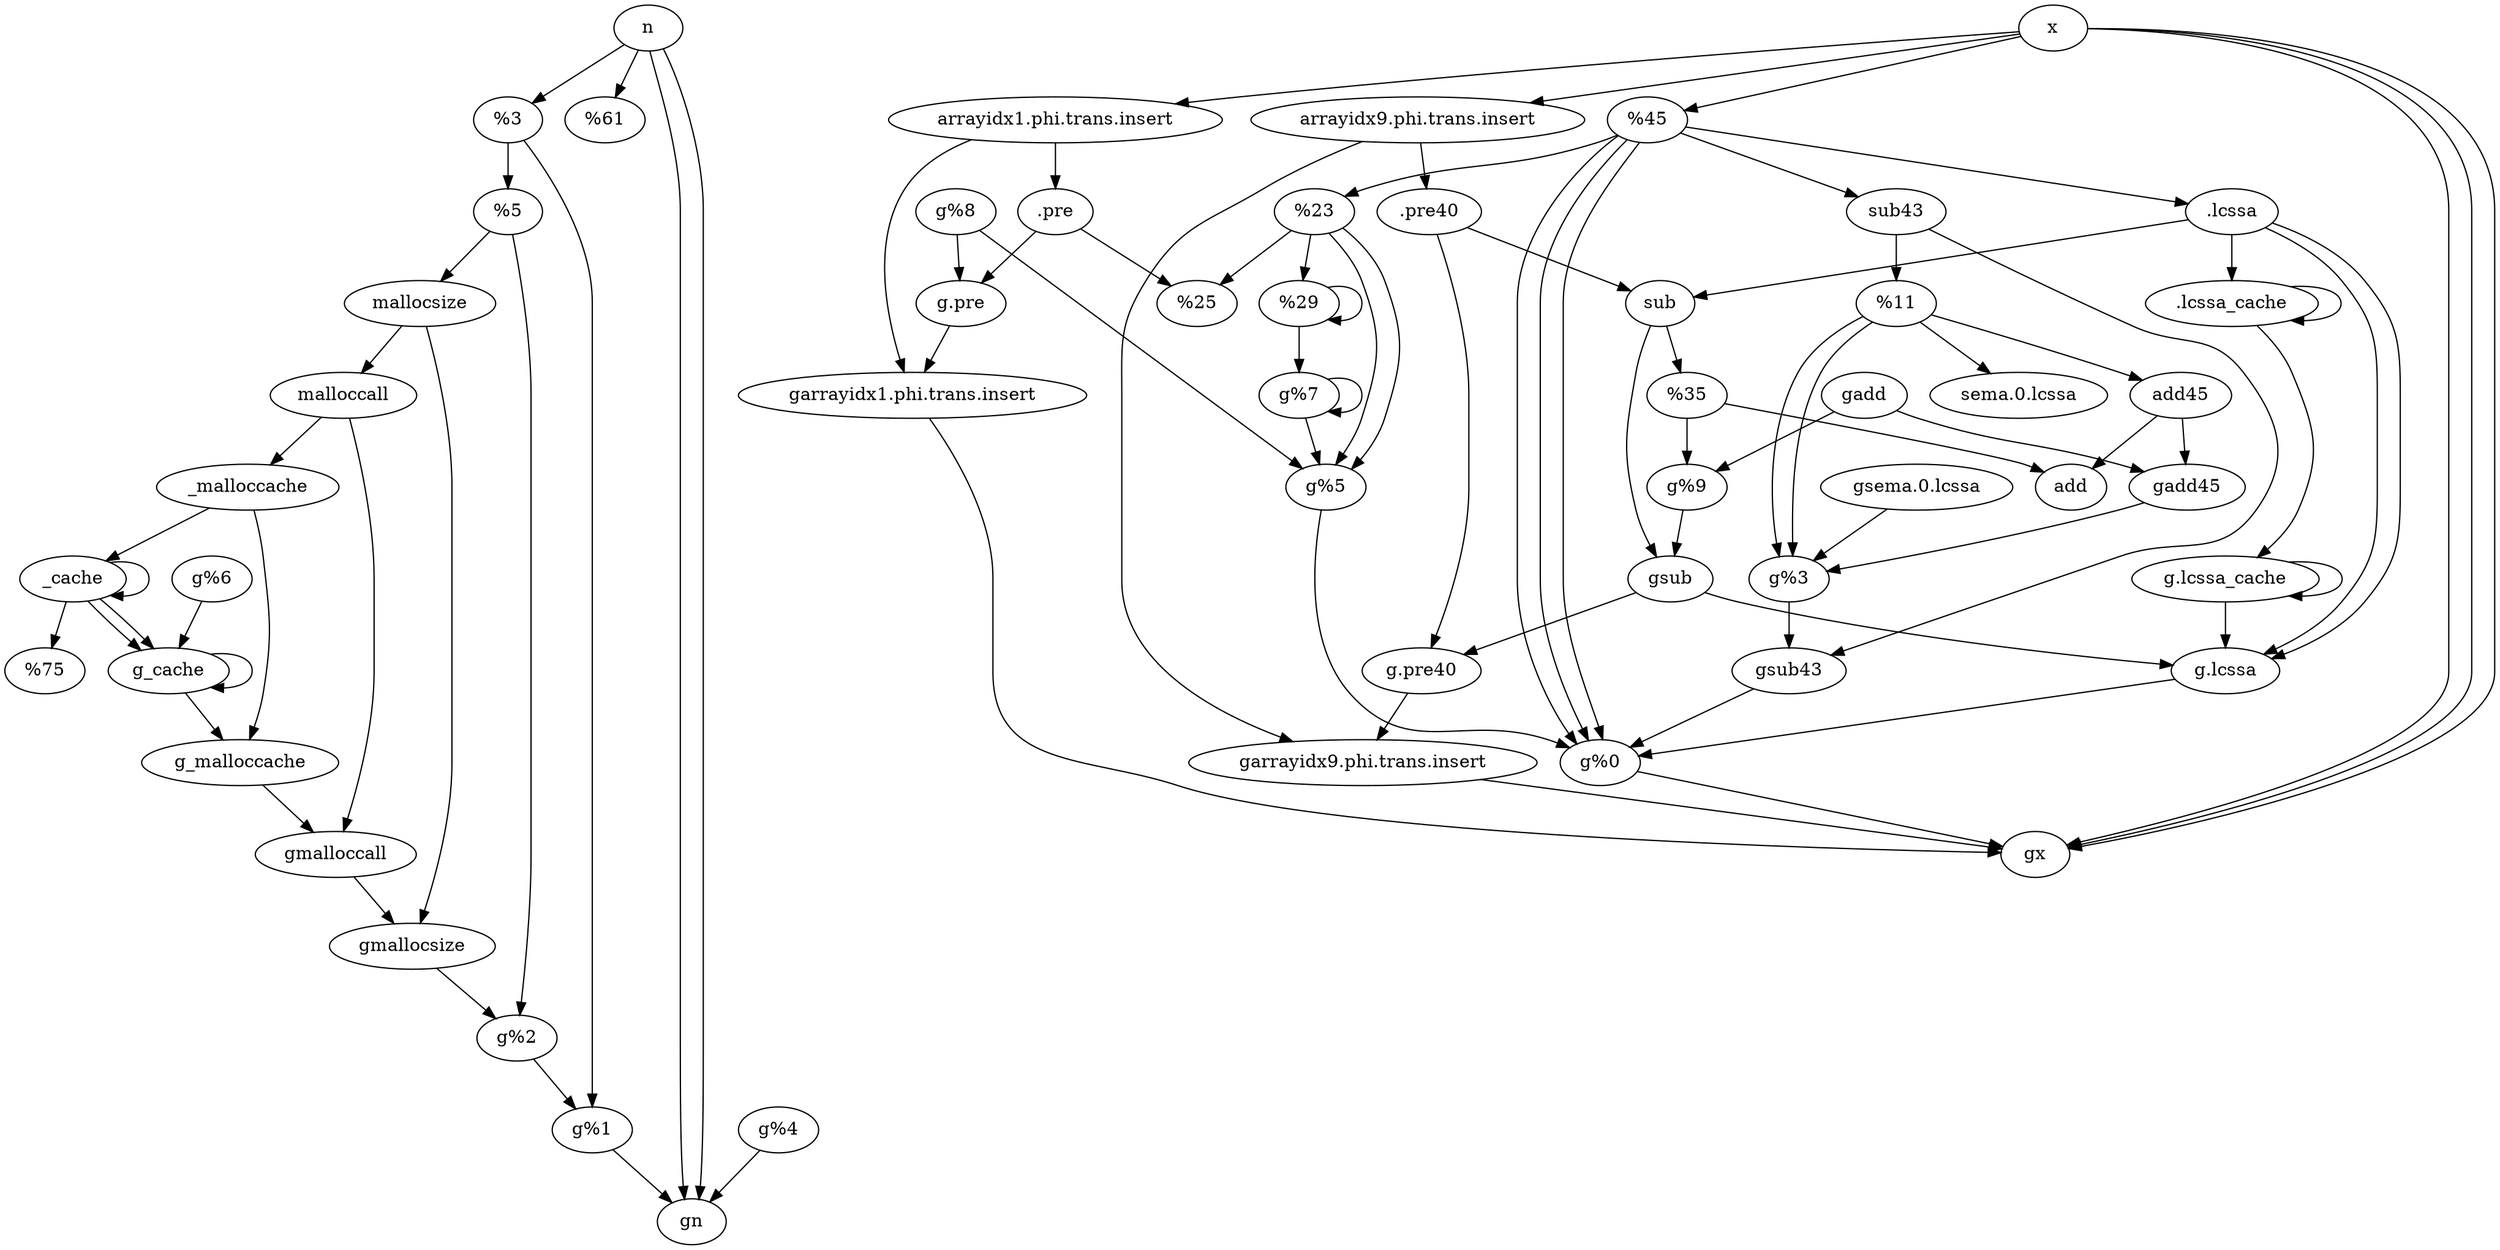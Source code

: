 digraph G {
	subgraph Forward {
		"%1" -> "%2"
		"arrayidx1.phi.trans.insert" -> ".pre"
		"sub43" -> "%3"
		"%3" -> "sema.0.lcssa"
		"%3" -> "add45"
		".lcssa" -> ".lcssa_cache"
		".lcssa" -> "sub"
		"%5" -> "%8"
		"%5" -> "%7"
		"add45" -> "add"
		"%9" -> "add"
		"arrayidx9.phi.trans.insert" -> ".pre40"
		".pre40" -> "sub"
		".pre" -> "%8"
		"%0" -> "%5"
		"%0" -> "sub43"
		"%0" -> ".lcssa"
		"x" -> "arrayidx9.phi.trans.insert"
		"x" -> "arrayidx1.phi.trans.insert"
		"x" -> "%0"
		"n" -> "%1"
		"n" -> "%4"
		"sub" -> "%9"
		"malloccall" -> "_malloccache"
		".lcssa_cache" -> ".lcssa_cache"
		"%2" -> "mallocsize"
		"_cache" -> "_cache"
		"_cache" -> "%6"
		"mallocsize" -> "malloccall"
		"_malloccache" -> "_cache"
		"%7" -> "%7"
	}
	subgraph Reverse {
		"g%1" -> "gn"
		"n" -> "gn"
		"garrayidx1.phi.trans.insert" -> "gx"
		"x" -> "gx"
		"gsub43" -> "g%0"
		"%0" -> "g%0"
		"g%3" -> "gsub43"
		"sub43" -> "gsub43"
		"g.lcssa" -> "g%0"
		"%0" -> "g%0"
		"gsema.0.lcssa" -> "g%3"
		"%3" -> "g%3"
		"g%5" -> "g%0"
		"%0" -> "g%0"
		"gadd45" -> "g%3"
		"%3" -> "g%3"
		"g%9" -> "gsub"
		"sub" -> "gsub"
		"garrayidx9.phi.trans.insert" -> "gx"
		"x" -> "gx"
		"g.pre40" -> "garrayidx9.phi.trans.insert"
		"arrayidx9.phi.trans.insert" -> "garrayidx9.phi.trans.insert"
		"gadd" -> "g%9"
		"%9" -> "g%9"
		"gadd" -> "gadd45"
		"add45" -> "gadd45"
		"g%4" -> "gn"
		"n" -> "gn"
		"g.pre" -> "garrayidx1.phi.trans.insert"
		"arrayidx1.phi.trans.insert" -> "garrayidx1.phi.trans.insert"
		"g%0" -> "gx"
		"x" -> "gx"
		"g%8" -> "g.pre"
		".pre" -> "g.pre"
		"g%8" -> "g%5"
		"%5" -> "g%5"
		"gsub" -> "g.pre40"
		".pre40" -> "g.pre40"
		"gsub" -> "g.lcssa"
		".lcssa" -> "g.lcssa"
		"gmalloccall" -> "gmallocsize"
		"mallocsize" -> "gmallocsize"
		"g.lcssa_cache" -> "g.lcssa_cache"
		".lcssa_cache" -> "g.lcssa_cache"
		"g.lcssa_cache" -> "g.lcssa"
		".lcssa" -> "g.lcssa"
		"g%2" -> "g%1"
		"%1" -> "g%1"
		"g_cache" -> "g_cache"
		"_cache" -> "g_cache"
		"g_cache" -> "g_malloccache"
		"_malloccache" -> "g_malloccache"
		"gmallocsize" -> "g%2"
		"%2" -> "g%2"
		"g_malloccache" -> "gmalloccall"
		"malloccall" -> "gmalloccall"
		"g%6" -> "g_cache"
		"_cache" -> "g_cache"
		"g%7" -> "g%5"
		"%5" -> "g%5"
		"g%7" -> "g%7"
		"%7" -> "g%7"
	}
}
